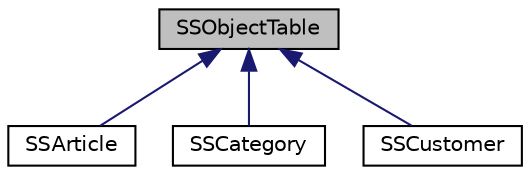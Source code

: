 digraph "SSObjectTable"
{
  edge [fontname="Helvetica",fontsize="10",labelfontname="Helvetica",labelfontsize="10"];
  node [fontname="Helvetica",fontsize="10",shape=record];
  Node1 [label="SSObjectTable",height=0.2,width=0.4,color="black", fillcolor="grey75", style="filled", fontcolor="black"];
  Node1 -> Node2 [dir="back",color="midnightblue",fontsize="10",style="solid",fontname="Helvetica"];
  Node2 [label="SSArticle",height=0.2,width=0.4,color="black", fillcolor="white", style="filled",URL="$class_s_s_article.html"];
  Node1 -> Node3 [dir="back",color="midnightblue",fontsize="10",style="solid",fontname="Helvetica"];
  Node3 [label="SSCategory",height=0.2,width=0.4,color="black", fillcolor="white", style="filled",URL="$class_s_s_category.html"];
  Node1 -> Node4 [dir="back",color="midnightblue",fontsize="10",style="solid",fontname="Helvetica"];
  Node4 [label="SSCustomer",height=0.2,width=0.4,color="black", fillcolor="white", style="filled",URL="$class_s_s_customer.html"];
}
